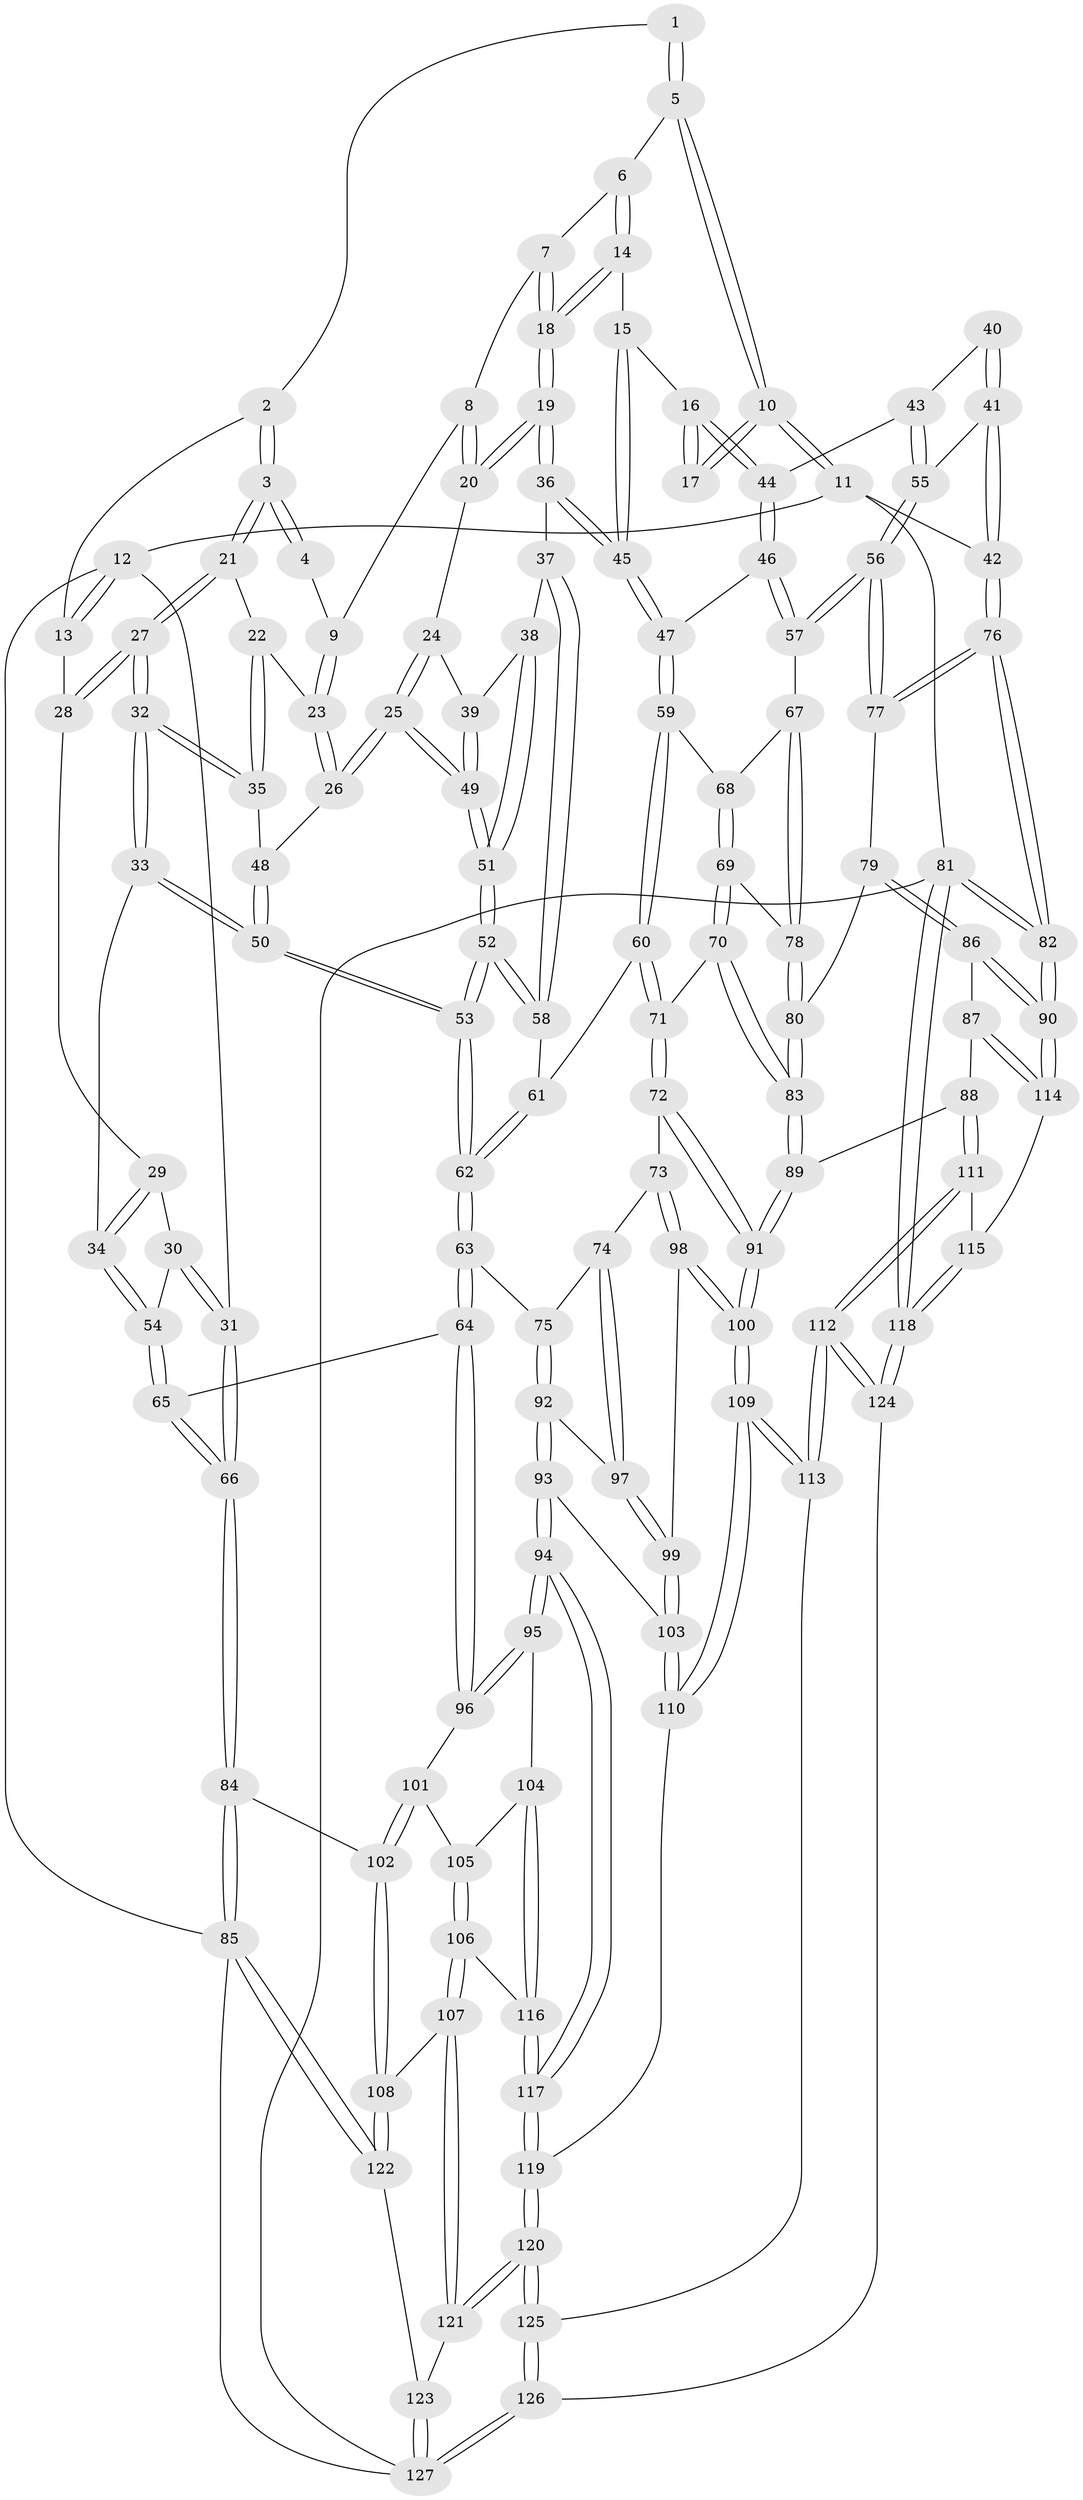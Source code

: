 // coarse degree distribution, {2: 0.125, 3: 0.484375, 5: 0.015625, 4: 0.34375, 6: 0.03125}
// Generated by graph-tools (version 1.1) at 2025/43/03/06/25 01:43:21]
// undirected, 127 vertices, 314 edges
graph export_dot {
graph [start="1"]
  node [color=gray90,style=filled];
  1 [pos="+0.45132758339910495+0"];
  2 [pos="+0.27735597219909186+0"];
  3 [pos="+0.24839756285486897+0.1422877466661865"];
  4 [pos="+0.4195611717619508+0"];
  5 [pos="+0.5122164378771872+0"];
  6 [pos="+0.5435264936823561+0"];
  7 [pos="+0.49107039294213367+0.12961970189338973"];
  8 [pos="+0.4776740613659013+0.1450550127438019"];
  9 [pos="+0.36853395766610236+0.13532663995749566"];
  10 [pos="+1+0"];
  11 [pos="+1+0"];
  12 [pos="+0+0"];
  13 [pos="+0+0"];
  14 [pos="+0.6654956742403102+0.11676770188418804"];
  15 [pos="+0.7374086856180743+0.142451066543076"];
  16 [pos="+0.7432199731861576+0.14271353665287922"];
  17 [pos="+0.7995348239799853+0.11446548125047093"];
  18 [pos="+0.5942147465787857+0.1930929329329587"];
  19 [pos="+0.5767096205542553+0.2425331114264977"];
  20 [pos="+0.47577564869903505+0.1783176904850823"];
  21 [pos="+0.2481593258316217+0.1429886176013405"];
  22 [pos="+0.25343032390888603+0.14557850980893683"];
  23 [pos="+0.3279936906372776+0.17840613843578224"];
  24 [pos="+0.4641284225084581+0.19850491680051305"];
  25 [pos="+0.38257816440647496+0.25209745512786313"];
  26 [pos="+0.3311392174923598+0.18707666908778595"];
  27 [pos="+0.16322702275387596+0.15013502375034538"];
  28 [pos="+0.09647185312430846+0.07957431786510336"];
  29 [pos="+0.03287645310302315+0.18701521138207886"];
  30 [pos="+0+0.2534952871644063"];
  31 [pos="+0+0.25852857799628765"];
  32 [pos="+0.14993619828366836+0.22760316499766592"];
  33 [pos="+0.12955639023966042+0.27515106704247116"];
  34 [pos="+0.12452836697034891+0.27926540986743914"];
  35 [pos="+0.24629954070929252+0.26531815524997304"];
  36 [pos="+0.5746338697502162+0.27890491160734543"];
  37 [pos="+0.5649789844027606+0.28189527893421384"];
  38 [pos="+0.5278317993705018+0.27188619892615534"];
  39 [pos="+0.502824267191217+0.2593340824650188"];
  40 [pos="+0.8702597813193366+0.20215984417744007"];
  41 [pos="+1+0.31500955752883586"];
  42 [pos="+1+0.3004336819088563"];
  43 [pos="+0.8064699807998627+0.28446644139351374"];
  44 [pos="+0.7861935666177262+0.28384249422641017"];
  45 [pos="+0.6427029341623535+0.331420933880469"];
  46 [pos="+0.7840424373444576+0.2866718405809355"];
  47 [pos="+0.6480732608581492+0.3399072176792969"];
  48 [pos="+0.2636002332394175+0.2755796266486699"];
  49 [pos="+0.38550074059065775+0.265486455839107"];
  50 [pos="+0.2680186686538097+0.35944747955310014"];
  51 [pos="+0.38439324884499654+0.3259144764008849"];
  52 [pos="+0.3772645292514152+0.3770518672551633"];
  53 [pos="+0.33138844494248254+0.4525061450648991"];
  54 [pos="+0.10020881854262852+0.3000056309776684"];
  55 [pos="+0.9905082309110077+0.34124880611066494"];
  56 [pos="+0.8551990585628515+0.44578895439231264"];
  57 [pos="+0.79823259058517+0.43717397597201596"];
  58 [pos="+0.4998803628414454+0.3491389966054269"];
  59 [pos="+0.6526251992400369+0.39218876704716127"];
  60 [pos="+0.609527138055035+0.43851878253827414"];
  61 [pos="+0.5477349934733985+0.4195401479165479"];
  62 [pos="+0.3274753561823303+0.4832794183791535"];
  63 [pos="+0.3262331362356403+0.4874066493951316"];
  64 [pos="+0.21322996240220843+0.5292168349626268"];
  65 [pos="+0.07249298828494995+0.46730041203117"];
  66 [pos="+0+0.5239449369905741"];
  67 [pos="+0.7962269461305452+0.4376664204764135"];
  68 [pos="+0.6611047375152507+0.39622871040641855"];
  69 [pos="+0.7180444542619742+0.5435090529254517"];
  70 [pos="+0.7040417390142526+0.5565236957732939"];
  71 [pos="+0.5836711309154922+0.5607007629454116"];
  72 [pos="+0.5778806126318783+0.5669356430796838"];
  73 [pos="+0.5762220364110124+0.5672921317665531"];
  74 [pos="+0.5571172510216464+0.5686088587224866"];
  75 [pos="+0.33704898197565053+0.4982761280741115"];
  76 [pos="+1+0.607988591464936"];
  77 [pos="+0.8791796830390876+0.5456394656850632"];
  78 [pos="+0.7431917113632482+0.530075648476212"];
  79 [pos="+0.8487125837909186+0.5931142213138041"];
  80 [pos="+0.8309822458608301+0.5960145392675688"];
  81 [pos="+1+1"];
  82 [pos="+1+0.6857404320884112"];
  83 [pos="+0.7503404353539503+0.650450542038666"];
  84 [pos="+0+0.597059562608443"];
  85 [pos="+0+0.8119259901984265"];
  86 [pos="+0.8755937424565908+0.6493068752917361"];
  87 [pos="+0.850779323822114+0.7273240324339298"];
  88 [pos="+0.7365720688555933+0.7000308472456342"];
  89 [pos="+0.7338570850485384+0.6971875151954887"];
  90 [pos="+1+0.6854240728847688"];
  91 [pos="+0.6556322858125969+0.7017816460388889"];
  92 [pos="+0.3520816934074962+0.552323114745458"];
  93 [pos="+0.388074857586847+0.7366532456735256"];
  94 [pos="+0.3233468473541341+0.7732768253081491"];
  95 [pos="+0.23698524735084509+0.7129452298272941"];
  96 [pos="+0.19202614950845814+0.6120085392479198"];
  97 [pos="+0.48950076034811313+0.6706696027380756"];
  98 [pos="+0.5399386289593444+0.7318020272015601"];
  99 [pos="+0.47741745943698577+0.7044270725631214"];
  100 [pos="+0.5964145017192437+0.78461664488253"];
  101 [pos="+0.12338553210552314+0.6736612430842565"];
  102 [pos="+0.10798511636673212+0.6832144758204678"];
  103 [pos="+0.39717945458189063+0.7394037148279465"];
  104 [pos="+0.1897013703900568+0.7708091014595613"];
  105 [pos="+0.15363928601085347+0.7335337369366013"];
  106 [pos="+0.1423972022265838+0.8063442427810653"];
  107 [pos="+0.1029870880551359+0.8189475521415447"];
  108 [pos="+0.07372180426956984+0.7973972640504565"];
  109 [pos="+0.5841280053764172+0.9143858256117473"];
  110 [pos="+0.49468326401401175+0.8688307066280812"];
  111 [pos="+0.7547395749838665+0.8472359320699065"];
  112 [pos="+0.6910776846325009+1"];
  113 [pos="+0.5852701083407507+0.9165245302028211"];
  114 [pos="+0.8546395580436182+0.7334665675762732"];
  115 [pos="+0.8574888539398899+0.7558440553865292"];
  116 [pos="+0.17718702712295475+0.7985815150292812"];
  117 [pos="+0.2859674439518265+0.8757642349855517"];
  118 [pos="+1+1"];
  119 [pos="+0.28738816400665945+0.9119055124363223"];
  120 [pos="+0.27531565913579104+0.9454211656050968"];
  121 [pos="+0.11379171132054904+0.8656749681095717"];
  122 [pos="+0+0.8168650859823504"];
  123 [pos="+0.07182077833019543+0.9510754478007019"];
  124 [pos="+0.7151095681524174+1"];
  125 [pos="+0.27475103742175205+0.9640058553793196"];
  126 [pos="+0.25032532245680944+1"];
  127 [pos="+0.20806646788616875+1"];
  1 -- 2;
  1 -- 5;
  1 -- 5;
  2 -- 3;
  2 -- 3;
  2 -- 13;
  3 -- 4;
  3 -- 4;
  3 -- 21;
  3 -- 21;
  4 -- 9;
  5 -- 6;
  5 -- 10;
  5 -- 10;
  6 -- 7;
  6 -- 14;
  6 -- 14;
  7 -- 8;
  7 -- 18;
  7 -- 18;
  8 -- 9;
  8 -- 20;
  8 -- 20;
  9 -- 23;
  9 -- 23;
  10 -- 11;
  10 -- 11;
  10 -- 17;
  10 -- 17;
  11 -- 12;
  11 -- 42;
  11 -- 81;
  12 -- 13;
  12 -- 13;
  12 -- 31;
  12 -- 85;
  13 -- 28;
  14 -- 15;
  14 -- 18;
  14 -- 18;
  15 -- 16;
  15 -- 45;
  15 -- 45;
  16 -- 17;
  16 -- 17;
  16 -- 44;
  16 -- 44;
  18 -- 19;
  18 -- 19;
  19 -- 20;
  19 -- 20;
  19 -- 36;
  19 -- 36;
  20 -- 24;
  21 -- 22;
  21 -- 27;
  21 -- 27;
  22 -- 23;
  22 -- 35;
  22 -- 35;
  23 -- 26;
  23 -- 26;
  24 -- 25;
  24 -- 25;
  24 -- 39;
  25 -- 26;
  25 -- 26;
  25 -- 49;
  25 -- 49;
  26 -- 48;
  27 -- 28;
  27 -- 28;
  27 -- 32;
  27 -- 32;
  28 -- 29;
  29 -- 30;
  29 -- 34;
  29 -- 34;
  30 -- 31;
  30 -- 31;
  30 -- 54;
  31 -- 66;
  31 -- 66;
  32 -- 33;
  32 -- 33;
  32 -- 35;
  32 -- 35;
  33 -- 34;
  33 -- 50;
  33 -- 50;
  34 -- 54;
  34 -- 54;
  35 -- 48;
  36 -- 37;
  36 -- 45;
  36 -- 45;
  37 -- 38;
  37 -- 58;
  37 -- 58;
  38 -- 39;
  38 -- 51;
  38 -- 51;
  39 -- 49;
  39 -- 49;
  40 -- 41;
  40 -- 41;
  40 -- 43;
  41 -- 42;
  41 -- 42;
  41 -- 55;
  42 -- 76;
  42 -- 76;
  43 -- 44;
  43 -- 55;
  43 -- 55;
  44 -- 46;
  44 -- 46;
  45 -- 47;
  45 -- 47;
  46 -- 47;
  46 -- 57;
  46 -- 57;
  47 -- 59;
  47 -- 59;
  48 -- 50;
  48 -- 50;
  49 -- 51;
  49 -- 51;
  50 -- 53;
  50 -- 53;
  51 -- 52;
  51 -- 52;
  52 -- 53;
  52 -- 53;
  52 -- 58;
  52 -- 58;
  53 -- 62;
  53 -- 62;
  54 -- 65;
  54 -- 65;
  55 -- 56;
  55 -- 56;
  56 -- 57;
  56 -- 57;
  56 -- 77;
  56 -- 77;
  57 -- 67;
  58 -- 61;
  59 -- 60;
  59 -- 60;
  59 -- 68;
  60 -- 61;
  60 -- 71;
  60 -- 71;
  61 -- 62;
  61 -- 62;
  62 -- 63;
  62 -- 63;
  63 -- 64;
  63 -- 64;
  63 -- 75;
  64 -- 65;
  64 -- 96;
  64 -- 96;
  65 -- 66;
  65 -- 66;
  66 -- 84;
  66 -- 84;
  67 -- 68;
  67 -- 78;
  67 -- 78;
  68 -- 69;
  68 -- 69;
  69 -- 70;
  69 -- 70;
  69 -- 78;
  70 -- 71;
  70 -- 83;
  70 -- 83;
  71 -- 72;
  71 -- 72;
  72 -- 73;
  72 -- 91;
  72 -- 91;
  73 -- 74;
  73 -- 98;
  73 -- 98;
  74 -- 75;
  74 -- 97;
  74 -- 97;
  75 -- 92;
  75 -- 92;
  76 -- 77;
  76 -- 77;
  76 -- 82;
  76 -- 82;
  77 -- 79;
  78 -- 80;
  78 -- 80;
  79 -- 80;
  79 -- 86;
  79 -- 86;
  80 -- 83;
  80 -- 83;
  81 -- 82;
  81 -- 82;
  81 -- 118;
  81 -- 118;
  81 -- 127;
  82 -- 90;
  82 -- 90;
  83 -- 89;
  83 -- 89;
  84 -- 85;
  84 -- 85;
  84 -- 102;
  85 -- 122;
  85 -- 122;
  85 -- 127;
  86 -- 87;
  86 -- 90;
  86 -- 90;
  87 -- 88;
  87 -- 114;
  87 -- 114;
  88 -- 89;
  88 -- 111;
  88 -- 111;
  89 -- 91;
  89 -- 91;
  90 -- 114;
  90 -- 114;
  91 -- 100;
  91 -- 100;
  92 -- 93;
  92 -- 93;
  92 -- 97;
  93 -- 94;
  93 -- 94;
  93 -- 103;
  94 -- 95;
  94 -- 95;
  94 -- 117;
  94 -- 117;
  95 -- 96;
  95 -- 96;
  95 -- 104;
  96 -- 101;
  97 -- 99;
  97 -- 99;
  98 -- 99;
  98 -- 100;
  98 -- 100;
  99 -- 103;
  99 -- 103;
  100 -- 109;
  100 -- 109;
  101 -- 102;
  101 -- 102;
  101 -- 105;
  102 -- 108;
  102 -- 108;
  103 -- 110;
  103 -- 110;
  104 -- 105;
  104 -- 116;
  104 -- 116;
  105 -- 106;
  105 -- 106;
  106 -- 107;
  106 -- 107;
  106 -- 116;
  107 -- 108;
  107 -- 121;
  107 -- 121;
  108 -- 122;
  108 -- 122;
  109 -- 110;
  109 -- 110;
  109 -- 113;
  109 -- 113;
  110 -- 119;
  111 -- 112;
  111 -- 112;
  111 -- 115;
  112 -- 113;
  112 -- 113;
  112 -- 124;
  112 -- 124;
  113 -- 125;
  114 -- 115;
  115 -- 118;
  115 -- 118;
  116 -- 117;
  116 -- 117;
  117 -- 119;
  117 -- 119;
  118 -- 124;
  118 -- 124;
  119 -- 120;
  119 -- 120;
  120 -- 121;
  120 -- 121;
  120 -- 125;
  120 -- 125;
  121 -- 123;
  122 -- 123;
  123 -- 127;
  123 -- 127;
  124 -- 126;
  125 -- 126;
  125 -- 126;
  126 -- 127;
  126 -- 127;
}
